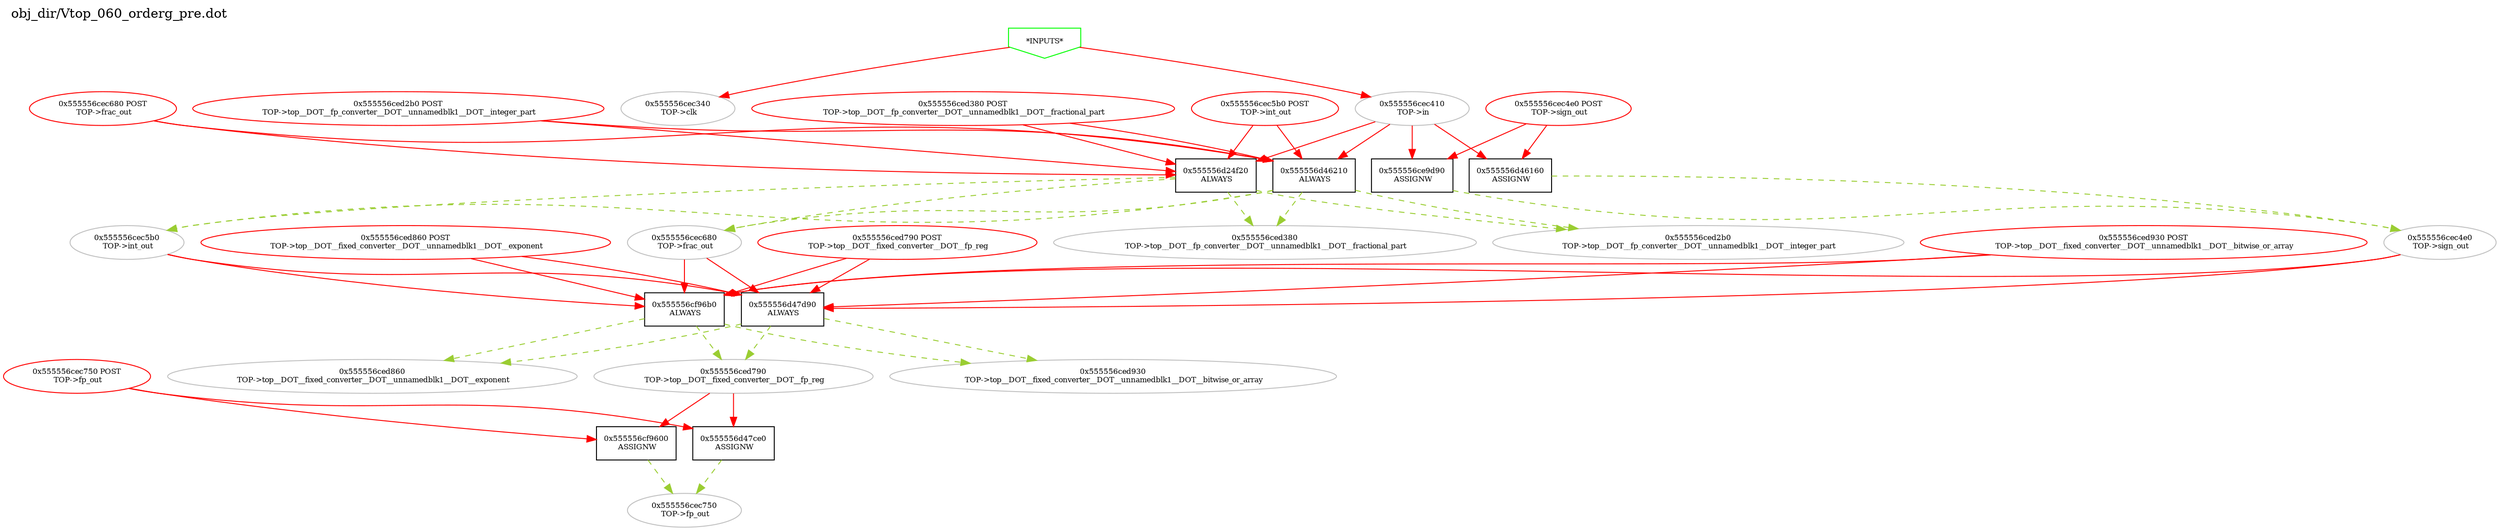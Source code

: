 digraph v3graph {
	graph	[label="obj_dir/Vtop_060_orderg_pre.dot",
		 labelloc=t, labeljust=l,
		 //size="7.5,10",
		 rankdir=TB];
	n0	[fontsize=8 label="*INPUTS*", color=green, shape=invhouse];
	n0_1	[fontsize=8 label="0x555556cec340\n TOP->clk", color=grey, shape=ellipse];
	n0_2	[fontsize=8 label="0x555556cec410\n TOP->in", color=grey, shape=ellipse];
	n0x555556bb2f00_3	[fontsize=8 label="0x555556ce9d90\n ASSIGNW", color=black, shape=rect];
	n0x555556bb2f00_4	[fontsize=8 label="0x555556cec4e0\n TOP->sign_out", color=grey, shape=ellipse];
	n0x555556bb2f00_5	[fontsize=8 label="0x555556cec4e0 POST\n TOP->sign_out", color=red, shape=ellipse];
	n0x555556bb2f00_6	[fontsize=8 label="0x555556d24f20\n ALWAYS", color=black, shape=rect];
	n0x555556bb2f00_7	[fontsize=8 label="0x555556ced2b0\n TOP->top__DOT__fp_converter__DOT__unnamedblk1__DOT__integer_part", color=grey, shape=ellipse];
	n0x555556bb2f00_8	[fontsize=8 label="0x555556ced2b0 POST\n TOP->top__DOT__fp_converter__DOT__unnamedblk1__DOT__integer_part", color=red, shape=ellipse];
	n0x555556bb2f00_9	[fontsize=8 label="0x555556ced380\n TOP->top__DOT__fp_converter__DOT__unnamedblk1__DOT__fractional_part", color=grey, shape=ellipse];
	n0x555556bb2f00_10	[fontsize=8 label="0x555556ced380 POST\n TOP->top__DOT__fp_converter__DOT__unnamedblk1__DOT__fractional_part", color=red, shape=ellipse];
	n0x555556bb2f00_11	[fontsize=8 label="0x555556cec5b0\n TOP->int_out", color=grey, shape=ellipse];
	n0x555556bb2f00_12	[fontsize=8 label="0x555556cec5b0 POST\n TOP->int_out", color=red, shape=ellipse];
	n0x555556bb2f00_13	[fontsize=8 label="0x555556cec680\n TOP->frac_out", color=grey, shape=ellipse];
	n0x555556bb2f00_14	[fontsize=8 label="0x555556cec680 POST\n TOP->frac_out", color=red, shape=ellipse];
	n0x555556bb2f00_15	[fontsize=8 label="0x555556cf9600\n ASSIGNW", color=black, shape=rect];
	n0x555556bb2f00_16	[fontsize=8 label="0x555556ced790\n TOP->top__DOT__fixed_converter__DOT__fp_reg", color=grey, shape=ellipse];
	n0x555556bb2f00_17	[fontsize=8 label="0x555556cec750\n TOP->fp_out", color=grey, shape=ellipse];
	n0x555556bb2f00_18	[fontsize=8 label="0x555556cec750 POST\n TOP->fp_out", color=red, shape=ellipse];
	n0x555556bb2f00_19	[fontsize=8 label="0x555556cf96b0\n ALWAYS", color=black, shape=rect];
	n0x555556bb2f00_20	[fontsize=8 label="0x555556ced930\n TOP->top__DOT__fixed_converter__DOT__unnamedblk1__DOT__bitwise_or_array", color=grey, shape=ellipse];
	n0x555556bb2f00_21	[fontsize=8 label="0x555556ced930 POST\n TOP->top__DOT__fixed_converter__DOT__unnamedblk1__DOT__bitwise_or_array", color=red, shape=ellipse];
	n0x555556bb2f00_22	[fontsize=8 label="0x555556ced860\n TOP->top__DOT__fixed_converter__DOT__unnamedblk1__DOT__exponent", color=grey, shape=ellipse];
	n0x555556bb2f00_23	[fontsize=8 label="0x555556ced860 POST\n TOP->top__DOT__fixed_converter__DOT__unnamedblk1__DOT__exponent", color=red, shape=ellipse];
	n0x555556bb2f00_24	[fontsize=8 label="0x555556ced790 POST\n TOP->top__DOT__fixed_converter__DOT__fp_reg", color=red, shape=ellipse];
	n0x555556bb2f00_25	[fontsize=8 label="0x555556d46160\n ASSIGNW", color=black, shape=rect];
	n0x555556bb2f00_26	[fontsize=8 label="0x555556d46210\n ALWAYS", color=black, shape=rect];
	n0x555556bb2f00_27	[fontsize=8 label="0x555556d47ce0\n ASSIGNW", color=black, shape=rect];
	n0x555556bb2f00_28	[fontsize=8 label="0x555556d47d90\n ALWAYS", color=black, shape=rect];
	n0 -> n0_1 [fontsize=8 label="" weight=1 color=red];
	n0 -> n0_2 [fontsize=8 label="" weight=1 color=red];
	n0_2 -> n0x555556bb2f00_3 [fontsize=8 label="" weight=8 color=red];
	n0_2 -> n0x555556bb2f00_6 [fontsize=8 label="" weight=8 color=red];
	n0_2 -> n0x555556bb2f00_25 [fontsize=8 label="" weight=8 color=red];
	n0_2 -> n0x555556bb2f00_26 [fontsize=8 label="" weight=8 color=red];
	n0x555556bb2f00_3 -> n0x555556bb2f00_4 [fontsize=8 label="" weight=1 color=yellowGreen style=dashed];
	n0x555556bb2f00_4 -> n0x555556bb2f00_19 [fontsize=8 label="" weight=8 color=red];
	n0x555556bb2f00_4 -> n0x555556bb2f00_28 [fontsize=8 label="" weight=8 color=red];
	n0x555556bb2f00_5 -> n0x555556bb2f00_3 [fontsize=8 label="" weight=2 color=red];
	n0x555556bb2f00_5 -> n0x555556bb2f00_25 [fontsize=8 label="" weight=2 color=red];
	n0x555556bb2f00_6 -> n0x555556bb2f00_7 [fontsize=8 label="" weight=1 color=yellowGreen style=dashed];
	n0x555556bb2f00_6 -> n0x555556bb2f00_9 [fontsize=8 label="" weight=1 color=yellowGreen style=dashed];
	n0x555556bb2f00_6 -> n0x555556bb2f00_11 [fontsize=8 label="" weight=1 color=yellowGreen style=dashed];
	n0x555556bb2f00_6 -> n0x555556bb2f00_13 [fontsize=8 label="" weight=1 color=yellowGreen style=dashed];
	n0x555556bb2f00_8 -> n0x555556bb2f00_6 [fontsize=8 label="" weight=2 color=red];
	n0x555556bb2f00_8 -> n0x555556bb2f00_26 [fontsize=8 label="" weight=2 color=red];
	n0x555556bb2f00_10 -> n0x555556bb2f00_6 [fontsize=8 label="" weight=2 color=red];
	n0x555556bb2f00_10 -> n0x555556bb2f00_26 [fontsize=8 label="" weight=2 color=red];
	n0x555556bb2f00_11 -> n0x555556bb2f00_19 [fontsize=8 label="" weight=8 color=red];
	n0x555556bb2f00_11 -> n0x555556bb2f00_28 [fontsize=8 label="" weight=8 color=red];
	n0x555556bb2f00_12 -> n0x555556bb2f00_6 [fontsize=8 label="" weight=2 color=red];
	n0x555556bb2f00_12 -> n0x555556bb2f00_26 [fontsize=8 label="" weight=2 color=red];
	n0x555556bb2f00_13 -> n0x555556bb2f00_19 [fontsize=8 label="" weight=8 color=red];
	n0x555556bb2f00_13 -> n0x555556bb2f00_28 [fontsize=8 label="" weight=8 color=red];
	n0x555556bb2f00_14 -> n0x555556bb2f00_6 [fontsize=8 label="" weight=2 color=red];
	n0x555556bb2f00_14 -> n0x555556bb2f00_26 [fontsize=8 label="" weight=2 color=red];
	n0x555556bb2f00_15 -> n0x555556bb2f00_17 [fontsize=8 label="" weight=1 color=yellowGreen style=dashed];
	n0x555556bb2f00_16 -> n0x555556bb2f00_15 [fontsize=8 label="" weight=8 color=red];
	n0x555556bb2f00_16 -> n0x555556bb2f00_27 [fontsize=8 label="" weight=8 color=red];
	n0x555556bb2f00_18 -> n0x555556bb2f00_15 [fontsize=8 label="" weight=2 color=red];
	n0x555556bb2f00_18 -> n0x555556bb2f00_27 [fontsize=8 label="" weight=2 color=red];
	n0x555556bb2f00_19 -> n0x555556bb2f00_20 [fontsize=8 label="" weight=1 color=yellowGreen style=dashed];
	n0x555556bb2f00_19 -> n0x555556bb2f00_22 [fontsize=8 label="" weight=1 color=yellowGreen style=dashed];
	n0x555556bb2f00_19 -> n0x555556bb2f00_16 [fontsize=8 label="" weight=1 color=yellowGreen style=dashed];
	n0x555556bb2f00_21 -> n0x555556bb2f00_19 [fontsize=8 label="" weight=2 color=red];
	n0x555556bb2f00_21 -> n0x555556bb2f00_28 [fontsize=8 label="" weight=2 color=red];
	n0x555556bb2f00_23 -> n0x555556bb2f00_19 [fontsize=8 label="" weight=2 color=red];
	n0x555556bb2f00_23 -> n0x555556bb2f00_28 [fontsize=8 label="" weight=2 color=red];
	n0x555556bb2f00_24 -> n0x555556bb2f00_19 [fontsize=8 label="" weight=2 color=red];
	n0x555556bb2f00_24 -> n0x555556bb2f00_28 [fontsize=8 label="" weight=2 color=red];
	n0x555556bb2f00_25 -> n0x555556bb2f00_4 [fontsize=8 label="" weight=1 color=yellowGreen style=dashed];
	n0x555556bb2f00_26 -> n0x555556bb2f00_7 [fontsize=8 label="" weight=1 color=yellowGreen style=dashed];
	n0x555556bb2f00_26 -> n0x555556bb2f00_9 [fontsize=8 label="" weight=1 color=yellowGreen style=dashed];
	n0x555556bb2f00_26 -> n0x555556bb2f00_11 [fontsize=8 label="" weight=1 color=yellowGreen style=dashed];
	n0x555556bb2f00_26 -> n0x555556bb2f00_13 [fontsize=8 label="" weight=1 color=yellowGreen style=dashed];
	n0x555556bb2f00_27 -> n0x555556bb2f00_17 [fontsize=8 label="" weight=1 color=yellowGreen style=dashed];
	n0x555556bb2f00_28 -> n0x555556bb2f00_20 [fontsize=8 label="" weight=1 color=yellowGreen style=dashed];
	n0x555556bb2f00_28 -> n0x555556bb2f00_22 [fontsize=8 label="" weight=1 color=yellowGreen style=dashed];
	n0x555556bb2f00_28 -> n0x555556bb2f00_16 [fontsize=8 label="" weight=1 color=yellowGreen style=dashed];
}
